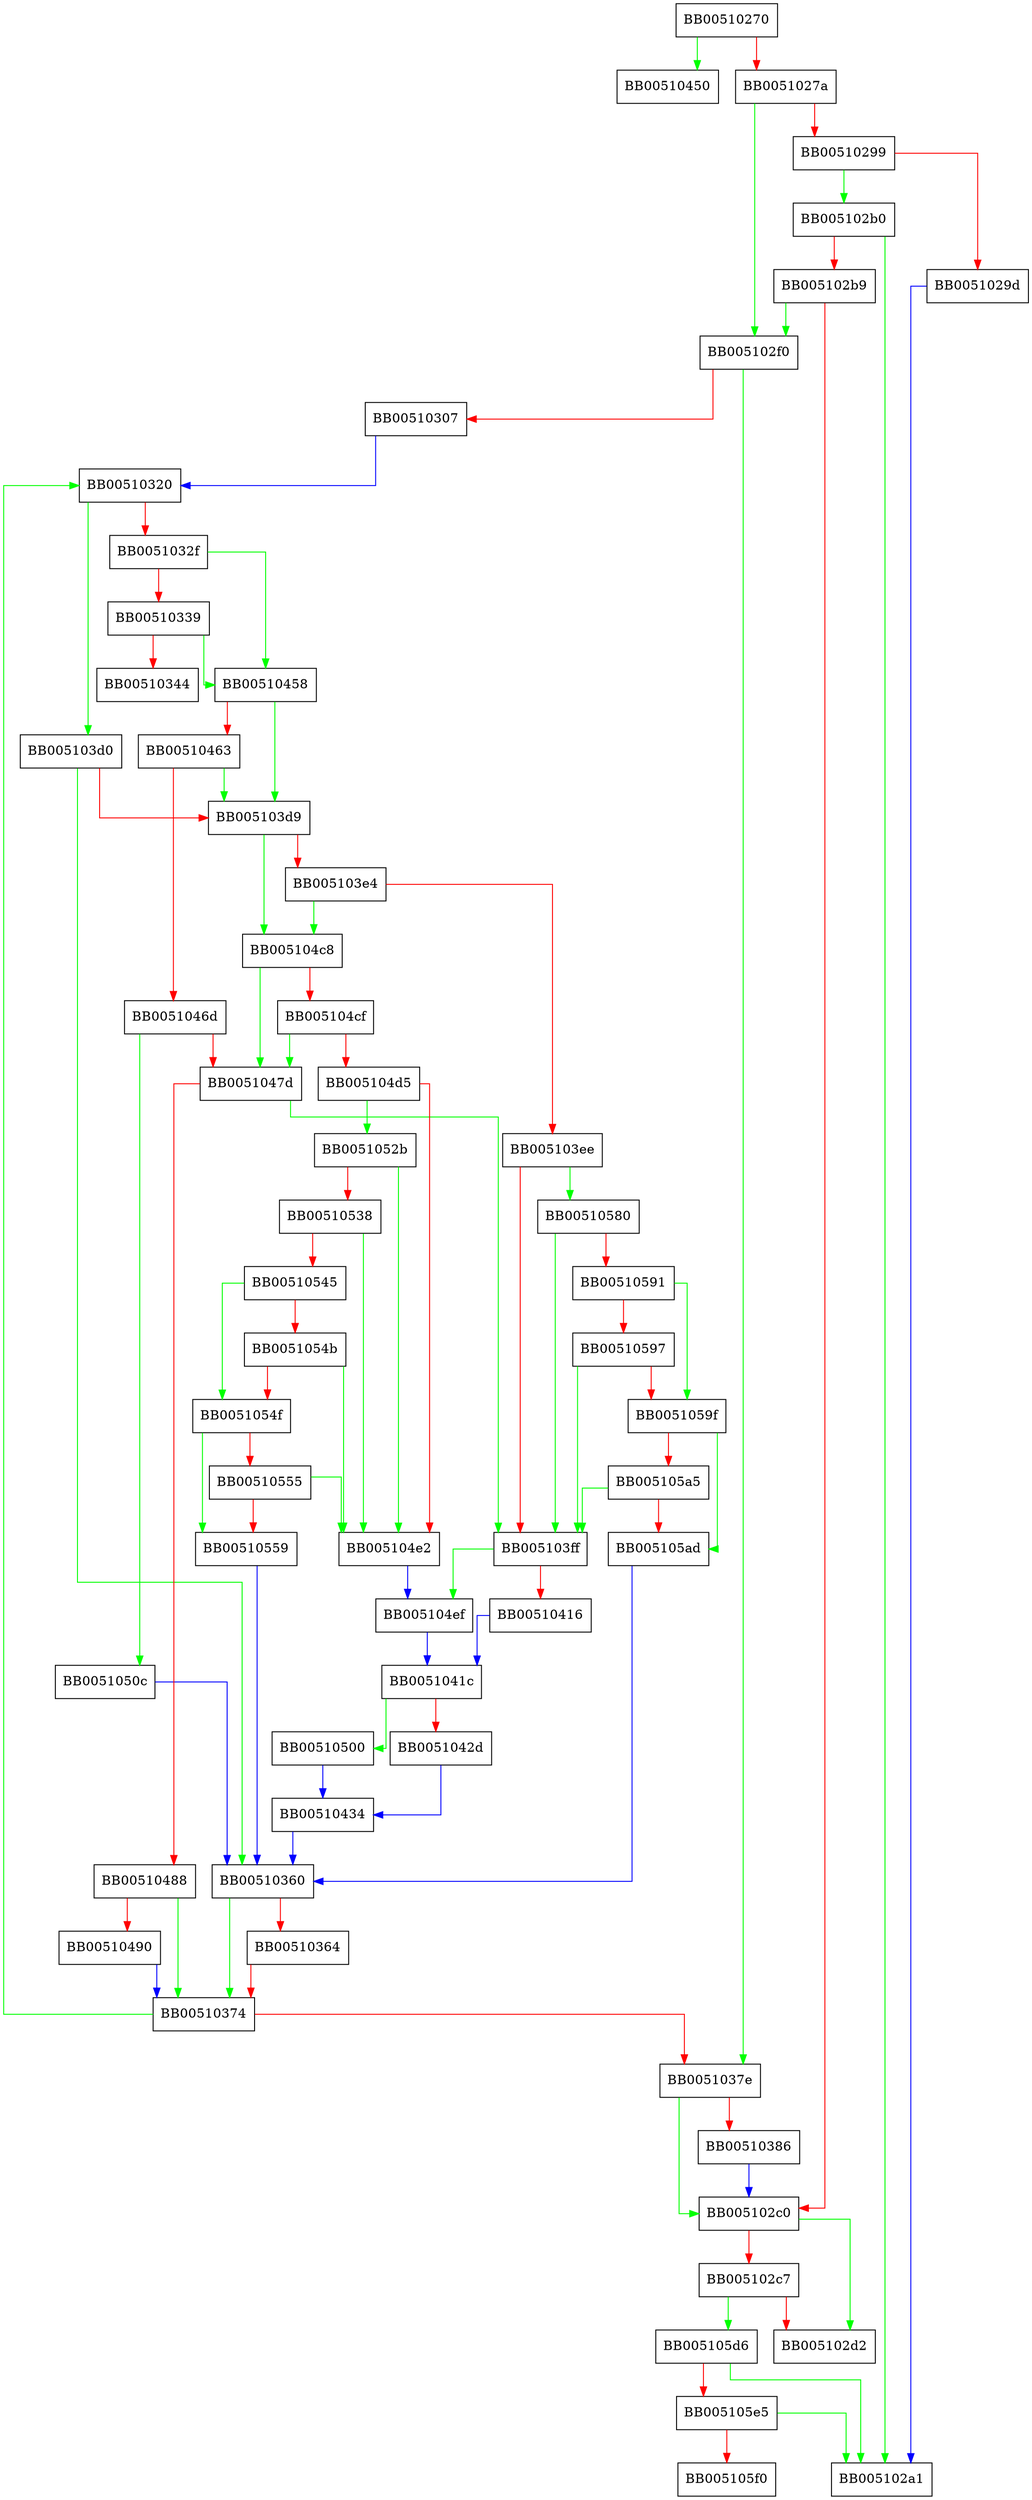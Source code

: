 digraph ossl_json_str_len {
  node [shape="box"];
  graph [splines=ortho];
  BB00510270 -> BB00510450 [color="green"];
  BB00510270 -> BB0051027a [color="red"];
  BB0051027a -> BB005102f0 [color="green"];
  BB0051027a -> BB00510299 [color="red"];
  BB00510299 -> BB005102b0 [color="green"];
  BB00510299 -> BB0051029d [color="red"];
  BB0051029d -> BB005102a1 [color="blue"];
  BB005102b0 -> BB005102a1 [color="green"];
  BB005102b0 -> BB005102b9 [color="red"];
  BB005102b9 -> BB005102f0 [color="green"];
  BB005102b9 -> BB005102c0 [color="red"];
  BB005102c0 -> BB005102d2 [color="green"];
  BB005102c0 -> BB005102c7 [color="red"];
  BB005102c7 -> BB005105d6 [color="green"];
  BB005102c7 -> BB005102d2 [color="red"];
  BB005102f0 -> BB0051037e [color="green"];
  BB005102f0 -> BB00510307 [color="red"];
  BB00510307 -> BB00510320 [color="blue"];
  BB00510320 -> BB005103d0 [color="green"];
  BB00510320 -> BB0051032f [color="red"];
  BB0051032f -> BB00510458 [color="green"];
  BB0051032f -> BB00510339 [color="red"];
  BB00510339 -> BB00510458 [color="green"];
  BB00510339 -> BB00510344 [color="red"];
  BB00510360 -> BB00510374 [color="green"];
  BB00510360 -> BB00510364 [color="red"];
  BB00510364 -> BB00510374 [color="red"];
  BB00510374 -> BB00510320 [color="green"];
  BB00510374 -> BB0051037e [color="red"];
  BB0051037e -> BB005102c0 [color="green"];
  BB0051037e -> BB00510386 [color="red"];
  BB00510386 -> BB005102c0 [color="blue"];
  BB005103d0 -> BB00510360 [color="green"];
  BB005103d0 -> BB005103d9 [color="red"];
  BB005103d9 -> BB005104c8 [color="green"];
  BB005103d9 -> BB005103e4 [color="red"];
  BB005103e4 -> BB005104c8 [color="green"];
  BB005103e4 -> BB005103ee [color="red"];
  BB005103ee -> BB00510580 [color="green"];
  BB005103ee -> BB005103ff [color="red"];
  BB005103ff -> BB005104ef [color="green"];
  BB005103ff -> BB00510416 [color="red"];
  BB00510416 -> BB0051041c [color="blue"];
  BB0051041c -> BB00510500 [color="green"];
  BB0051041c -> BB0051042d [color="red"];
  BB0051042d -> BB00510434 [color="blue"];
  BB00510434 -> BB00510360 [color="blue"];
  BB00510458 -> BB005103d9 [color="green"];
  BB00510458 -> BB00510463 [color="red"];
  BB00510463 -> BB005103d9 [color="green"];
  BB00510463 -> BB0051046d [color="red"];
  BB0051046d -> BB0051050c [color="green"];
  BB0051046d -> BB0051047d [color="red"];
  BB0051047d -> BB005103ff [color="green"];
  BB0051047d -> BB00510488 [color="red"];
  BB00510488 -> BB00510374 [color="green"];
  BB00510488 -> BB00510490 [color="red"];
  BB00510490 -> BB00510374 [color="blue"];
  BB005104c8 -> BB0051047d [color="green"];
  BB005104c8 -> BB005104cf [color="red"];
  BB005104cf -> BB0051047d [color="green"];
  BB005104cf -> BB005104d5 [color="red"];
  BB005104d5 -> BB0051052b [color="green"];
  BB005104d5 -> BB005104e2 [color="red"];
  BB005104e2 -> BB005104ef [color="blue"];
  BB005104ef -> BB0051041c [color="blue"];
  BB00510500 -> BB00510434 [color="blue"];
  BB0051050c -> BB00510360 [color="blue"];
  BB0051052b -> BB005104e2 [color="green"];
  BB0051052b -> BB00510538 [color="red"];
  BB00510538 -> BB005104e2 [color="green"];
  BB00510538 -> BB00510545 [color="red"];
  BB00510545 -> BB0051054f [color="green"];
  BB00510545 -> BB0051054b [color="red"];
  BB0051054b -> BB005104e2 [color="green"];
  BB0051054b -> BB0051054f [color="red"];
  BB0051054f -> BB00510559 [color="green"];
  BB0051054f -> BB00510555 [color="red"];
  BB00510555 -> BB005104e2 [color="green"];
  BB00510555 -> BB00510559 [color="red"];
  BB00510559 -> BB00510360 [color="blue"];
  BB00510580 -> BB005103ff [color="green"];
  BB00510580 -> BB00510591 [color="red"];
  BB00510591 -> BB0051059f [color="green"];
  BB00510591 -> BB00510597 [color="red"];
  BB00510597 -> BB005103ff [color="green"];
  BB00510597 -> BB0051059f [color="red"];
  BB0051059f -> BB005105ad [color="green"];
  BB0051059f -> BB005105a5 [color="red"];
  BB005105a5 -> BB005103ff [color="green"];
  BB005105a5 -> BB005105ad [color="red"];
  BB005105ad -> BB00510360 [color="blue"];
  BB005105d6 -> BB005102a1 [color="green"];
  BB005105d6 -> BB005105e5 [color="red"];
  BB005105e5 -> BB005102a1 [color="green"];
  BB005105e5 -> BB005105f0 [color="red"];
}